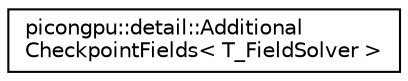 digraph "Graphical Class Hierarchy"
{
 // LATEX_PDF_SIZE
  edge [fontname="Helvetica",fontsize="10",labelfontname="Helvetica",labelfontsize="10"];
  node [fontname="Helvetica",fontsize="10",shape=record];
  rankdir="LR";
  Node0 [label="picongpu::detail::Additional\lCheckpointFields\< T_FieldSolver \>",height=0.2,width=0.4,color="black", fillcolor="white", style="filled",URL="$structpicongpu_1_1detail_1_1_additional_checkpoint_fields.html",tooltip="Additional fields for checkpointing."];
}
